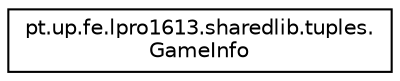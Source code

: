 digraph "Graphical Class Hierarchy"
{
  edge [fontname="Helvetica",fontsize="10",labelfontname="Helvetica",labelfontsize="10"];
  node [fontname="Helvetica",fontsize="10",shape=record];
  rankdir="LR";
  Node0 [label="pt.up.fe.lpro1613.sharedlib.tuples.\lGameInfo",height=0.2,width=0.4,color="black", fillcolor="white", style="filled",URL="$classpt_1_1up_1_1fe_1_1lpro1613_1_1sharedlib_1_1tuples_1_1_game_info.html"];
}
